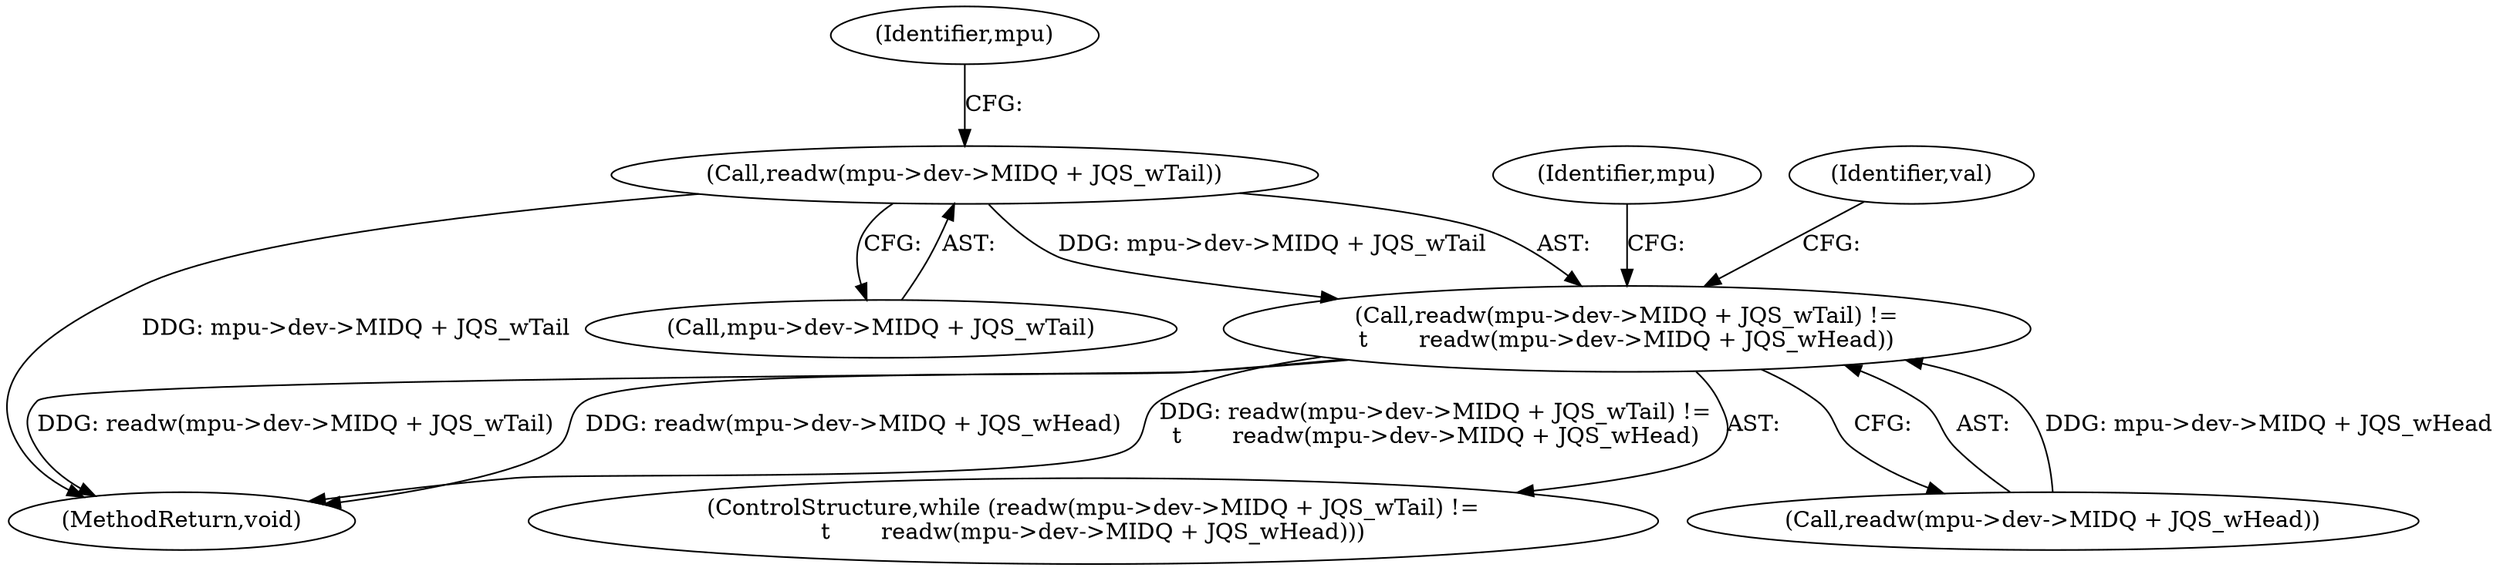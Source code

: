 digraph "1_linux_20e2b791796bd68816fa115f12be5320de2b8021@API" {
"1000126" [label="(Call,readw(mpu->dev->MIDQ + JQS_wTail))"];
"1000125" [label="(Call,readw(mpu->dev->MIDQ + JQS_wTail) !=\n\t       readw(mpu->dev->MIDQ + JQS_wHead))"];
"1000224" [label="(MethodReturn,void)"];
"1000221" [label="(Identifier,mpu)"];
"1000126" [label="(Call,readw(mpu->dev->MIDQ + JQS_wTail))"];
"1000124" [label="(ControlStructure,while (readw(mpu->dev->MIDQ + JQS_wTail) !=\n\t       readw(mpu->dev->MIDQ + JQS_wHead)))"];
"1000146" [label="(Identifier,val)"];
"1000127" [label="(Call,mpu->dev->MIDQ + JQS_wTail)"];
"1000125" [label="(Call,readw(mpu->dev->MIDQ + JQS_wTail) !=\n\t       readw(mpu->dev->MIDQ + JQS_wHead))"];
"1000134" [label="(Call,readw(mpu->dev->MIDQ + JQS_wHead))"];
"1000138" [label="(Identifier,mpu)"];
"1000126" -> "1000125"  [label="AST: "];
"1000126" -> "1000127"  [label="CFG: "];
"1000127" -> "1000126"  [label="AST: "];
"1000138" -> "1000126"  [label="CFG: "];
"1000126" -> "1000224"  [label="DDG: mpu->dev->MIDQ + JQS_wTail"];
"1000126" -> "1000125"  [label="DDG: mpu->dev->MIDQ + JQS_wTail"];
"1000125" -> "1000124"  [label="AST: "];
"1000125" -> "1000134"  [label="CFG: "];
"1000134" -> "1000125"  [label="AST: "];
"1000146" -> "1000125"  [label="CFG: "];
"1000221" -> "1000125"  [label="CFG: "];
"1000125" -> "1000224"  [label="DDG: readw(mpu->dev->MIDQ + JQS_wTail) !=\n\t       readw(mpu->dev->MIDQ + JQS_wHead)"];
"1000125" -> "1000224"  [label="DDG: readw(mpu->dev->MIDQ + JQS_wTail)"];
"1000125" -> "1000224"  [label="DDG: readw(mpu->dev->MIDQ + JQS_wHead)"];
"1000134" -> "1000125"  [label="DDG: mpu->dev->MIDQ + JQS_wHead"];
}
